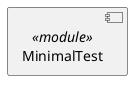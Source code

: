 @startuml
skinparam packageStyle rect
component MinimalTest <<module>>
url of MinimalTest is [[http://mbeddr.com/r:d183ee78-698a-4d70-a6c1-07e860784580##__##4457500422381538278]]
@enduml
